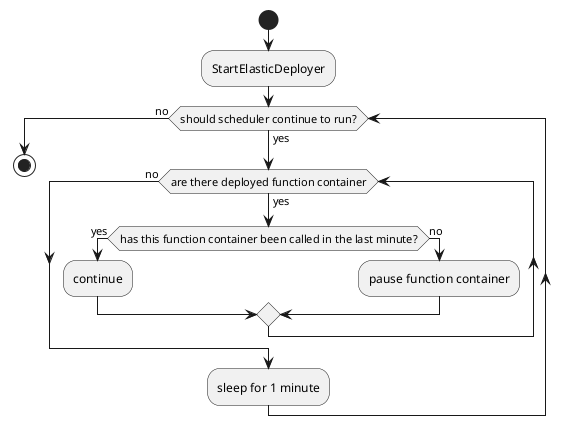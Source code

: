 @startuml
'https://plantuml.com/activity-diagram-beta

start
:StartElasticDeployer;
while (should scheduler continue to run?) is (yes)

while (are there deployed function container) is (yes)
 if(has this function container been called in the last minute?) then (yes)
  :continue;
 else (no)
  :pause function container;
 endif
endwhile (no)
:sleep for 1 minute;

endwhile (no)
stop

@enduml
